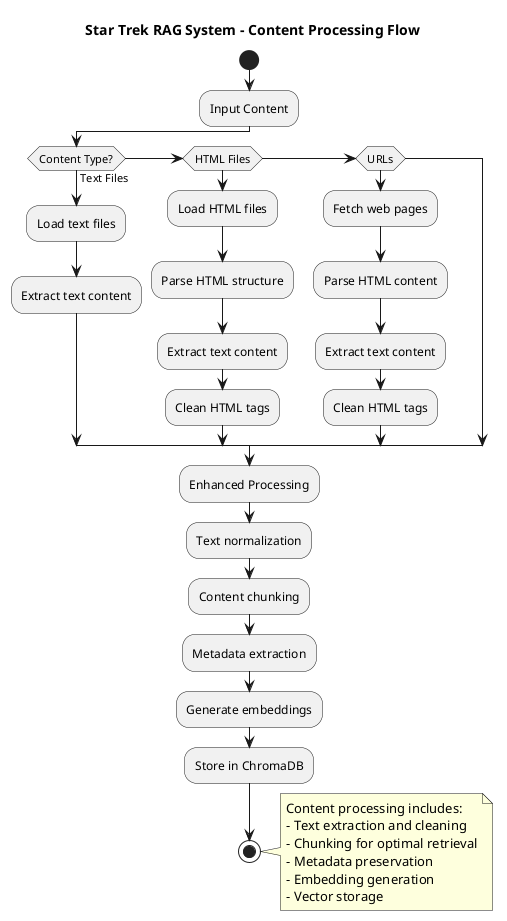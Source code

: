 @startuml
title Star Trek RAG System - Content Processing Flow

start

:Input Content;
if (Content Type?) then (Text Files)
    :Load text files;
    :Extract text content;
elseif (HTML Files) then
    :Load HTML files;
    :Parse HTML structure;
    :Extract text content;
    :Clean HTML tags;
elseif (URLs) then
    :Fetch web pages;
    :Parse HTML content;
    :Extract text content;
    :Clean HTML tags;
endif

:Enhanced Processing;
:Text normalization;
:Content chunking;
:Metadata extraction;

:Generate embeddings;
:Store in ChromaDB;

stop

note right
Content processing includes:
- Text extraction and cleaning
- Chunking for optimal retrieval
- Metadata preservation
- Embedding generation
- Vector storage
end note

@enduml 